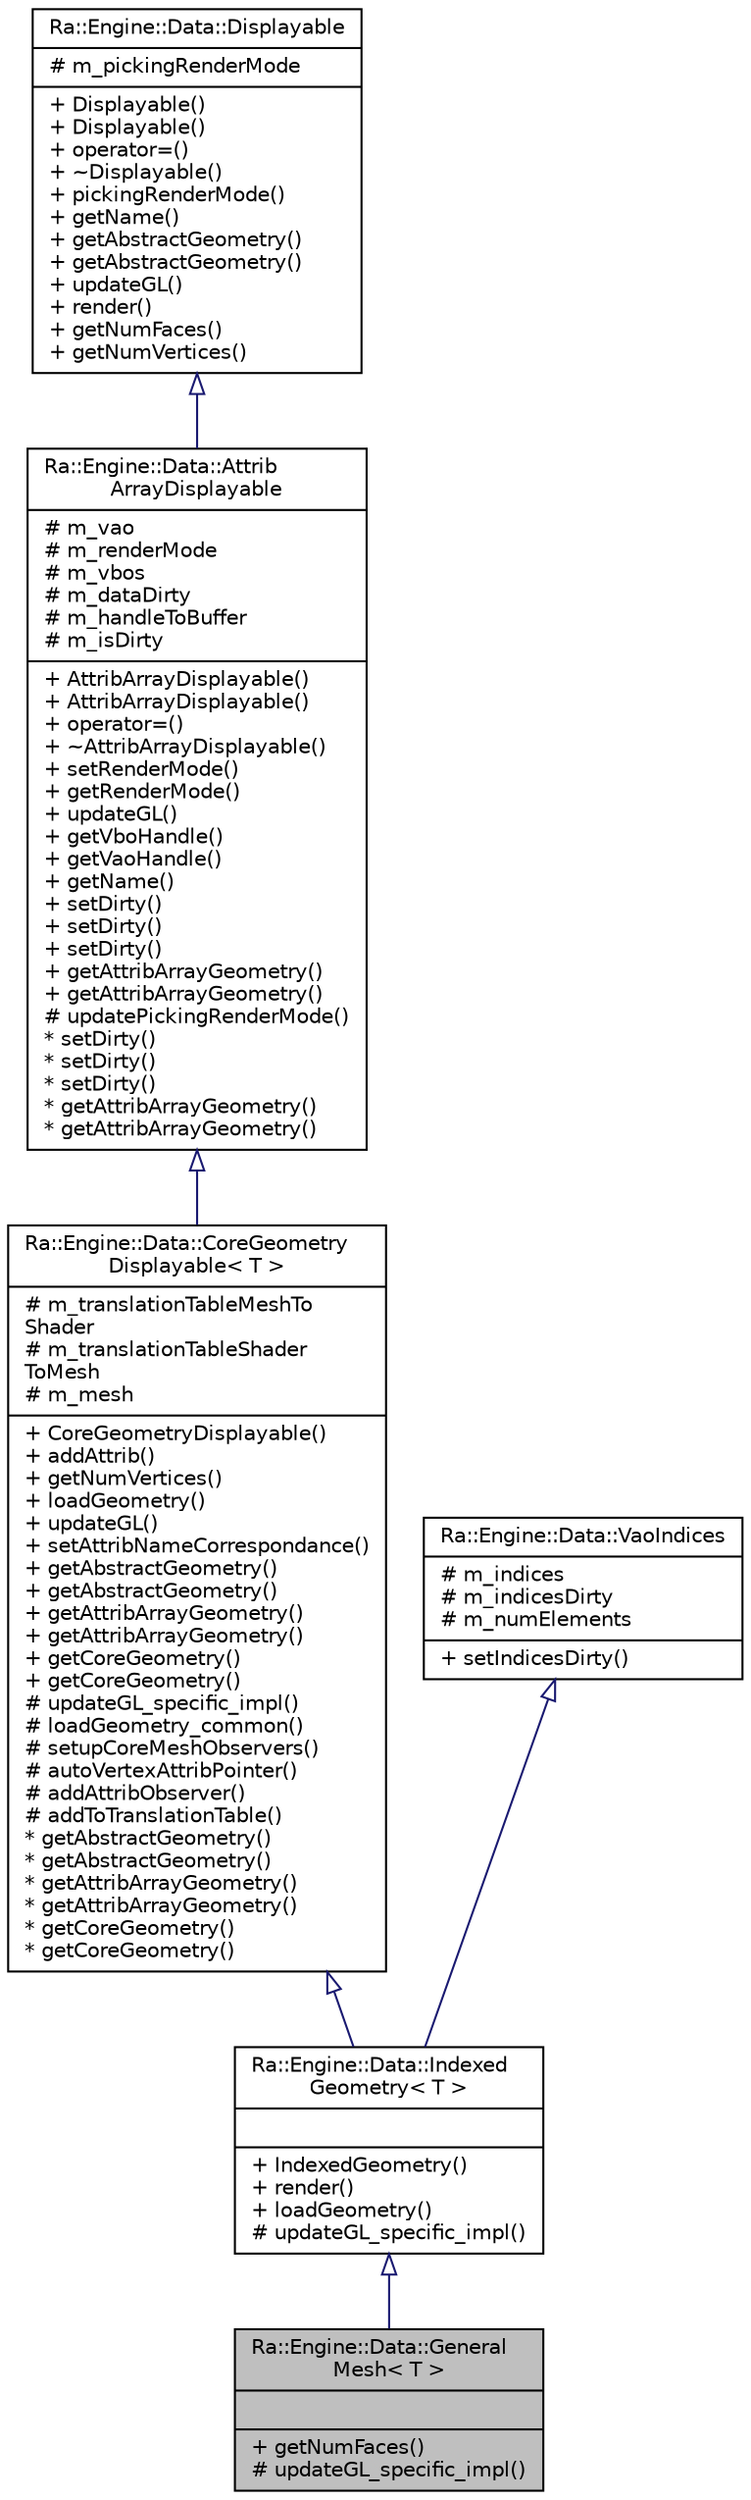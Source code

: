 digraph "Ra::Engine::Data::GeneralMesh&lt; T &gt;"
{
 // INTERACTIVE_SVG=YES
 // LATEX_PDF_SIZE
  edge [fontname="Helvetica",fontsize="10",labelfontname="Helvetica",labelfontsize="10"];
  node [fontname="Helvetica",fontsize="10",shape=record];
  Node1 [label="{Ra::Engine::Data::General\lMesh\< T \>\n||+ getNumFaces()\l# updateGL_specific_impl()\l}",height=0.2,width=0.4,color="black", fillcolor="grey75", style="filled", fontcolor="black",tooltip=" "];
  Node2 -> Node1 [dir="back",color="midnightblue",fontsize="10",style="solid",arrowtail="onormal",fontname="Helvetica"];
  Node2 [label="{Ra::Engine::Data::Indexed\lGeometry\< T \>\n||+ IndexedGeometry()\l+ render()\l+ loadGeometry()\l# updateGL_specific_impl()\l}",height=0.2,width=0.4,color="black", fillcolor="white", style="filled",URL="$classRa_1_1Engine_1_1Data_1_1IndexedGeometry.html",tooltip="An engine mesh owning CoreGeometry, with indices."];
  Node3 -> Node2 [dir="back",color="midnightblue",fontsize="10",style="solid",arrowtail="onormal",fontname="Helvetica"];
  Node3 [label="{Ra::Engine::Data::CoreGeometry\lDisplayable\< T \>\n|# m_translationTableMeshTo\lShader\l# m_translationTableShader\lToMesh\l# m_mesh\l|+ CoreGeometryDisplayable()\l+ addAttrib()\l+ getNumVertices()\l+ loadGeometry()\l+ updateGL()\l+ setAttribNameCorrespondance()\l+ getAbstractGeometry()\l+ getAbstractGeometry()\l+ getAttribArrayGeometry()\l+ getAttribArrayGeometry()\l+ getCoreGeometry()\l+ getCoreGeometry()\l# updateGL_specific_impl()\l# loadGeometry_common()\l# setupCoreMeshObservers()\l# autoVertexAttribPointer()\l# addAttribObserver()\l# addToTranslationTable()\l* getAbstractGeometry()\l* getAbstractGeometry()\l* getAttribArrayGeometry()\l* getAttribArrayGeometry()\l* getCoreGeometry()\l* getCoreGeometry()\l}",height=0.2,width=0.4,color="black", fillcolor="white", style="filled",URL="$classRa_1_1Engine_1_1Data_1_1CoreGeometryDisplayable.html",tooltip="Template class to manage the Displayable aspect of a Core Geomertry, such as TriangleMesh."];
  Node4 -> Node3 [dir="back",color="midnightblue",fontsize="10",style="solid",arrowtail="onormal",fontname="Helvetica"];
  Node4 [label="{Ra::Engine::Data::Attrib\lArrayDisplayable\n|# m_vao\l# m_renderMode\l# m_vbos\l# m_dataDirty\l# m_handleToBuffer\l# m_isDirty\l|+ AttribArrayDisplayable()\l+ AttribArrayDisplayable()\l+ operator=()\l+ ~AttribArrayDisplayable()\l+ setRenderMode()\l+ getRenderMode()\l+ updateGL()\l+ getVboHandle()\l+ getVaoHandle()\l+ getName()\l+ setDirty()\l+ setDirty()\l+ setDirty()\l+ getAttribArrayGeometry()\l+ getAttribArrayGeometry()\l# updatePickingRenderMode()\l* setDirty()\l* setDirty()\l* setDirty()\l* getAttribArrayGeometry()\l* getAttribArrayGeometry()\l}",height=0.2,width=0.4,color="black", fillcolor="white", style="filled",URL="$classRa_1_1Engine_1_1Data_1_1AttribArrayDisplayable.html",tooltip=" "];
  Node5 -> Node4 [dir="back",color="midnightblue",fontsize="10",style="solid",arrowtail="onormal",fontname="Helvetica"];
  Node5 [label="{Ra::Engine::Data::Displayable\n|# m_pickingRenderMode\l|+ Displayable()\l+ Displayable()\l+ operator=()\l+ ~Displayable()\l+ pickingRenderMode()\l+ getName()\l+ getAbstractGeometry()\l+ getAbstractGeometry()\l+ updateGL()\l+ render()\l+ getNumFaces()\l+ getNumVertices()\l}",height=0.2,width=0.4,color="black", fillcolor="white", style="filled",URL="$classRa_1_1Engine_1_1Data_1_1Displayable.html",tooltip=" "];
  Node6 -> Node2 [dir="back",color="midnightblue",fontsize="10",style="solid",arrowtail="onormal",fontname="Helvetica"];
  Node6 [label="{Ra::Engine::Data::VaoIndices\n|# m_indices\l# m_indicesDirty\l# m_numElements\l|+ setIndicesDirty()\l}",height=0.2,width=0.4,color="black", fillcolor="white", style="filled",URL="$classRa_1_1Engine_1_1Data_1_1VaoIndices.html",tooltip="Concept class to ensure consistent naming of VaoIndices accross derived classes."];
}
